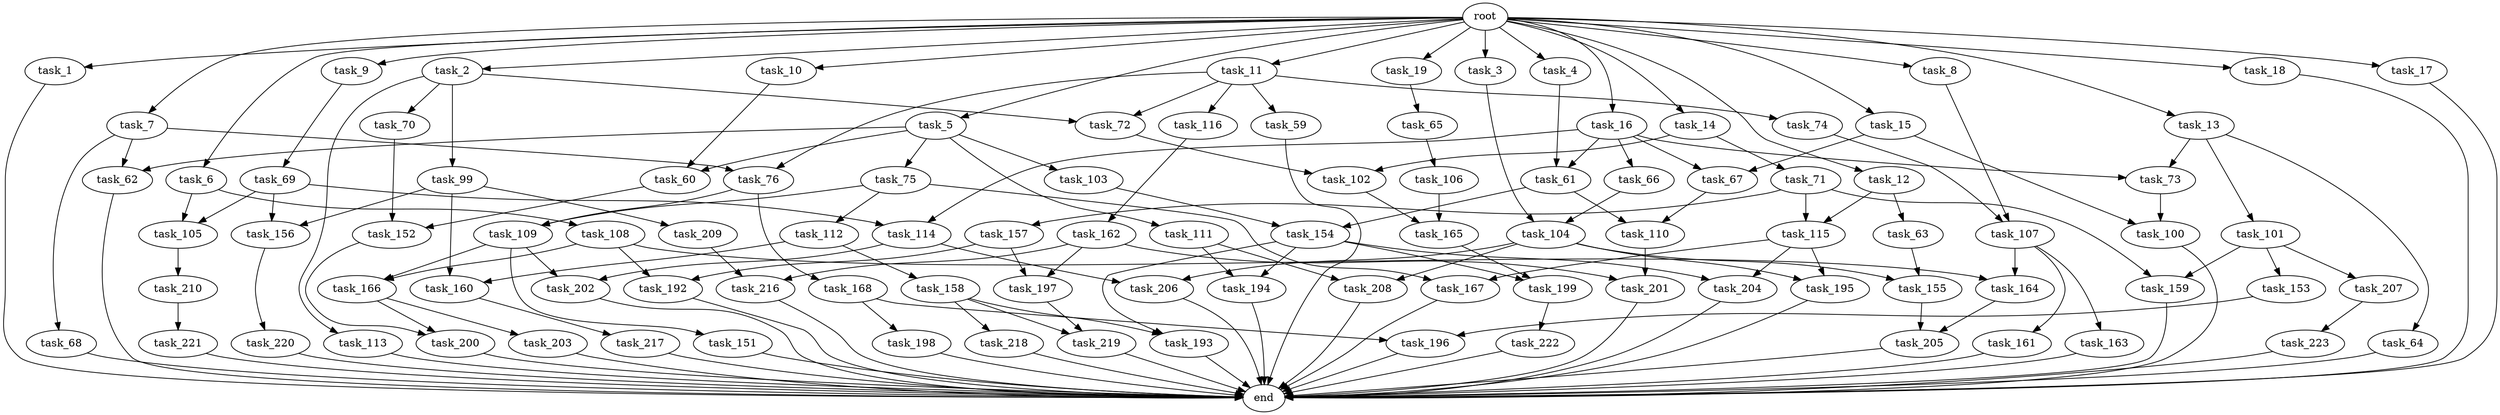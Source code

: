 digraph G {
  task_207 [size="695784701.952000"];
  task_192 [size="558345748.480000"];
  task_16 [size="1.024000"];
  task_168 [size="77309411.328000"];
  task_115 [size="171798691.840000"];
  task_158 [size="214748364.800000"];
  task_19 [size="1.024000"];
  task_12 [size="1.024000"];
  task_114 [size="558345748.480000"];
  task_102 [size="1116691496.960000"];
  task_11 [size="1.024000"];
  task_113 [size="77309411.328000"];
  task_60 [size="249108103.168000"];
  task_101 [size="695784701.952000"];
  task_104 [size="1168231104.512000"];
  task_162 [size="695784701.952000"];
  task_151 [size="695784701.952000"];
  task_62 [size="249108103.168000"];
  task_219 [size="627065225.216000"];
  task_107 [size="249108103.168000"];
  task_1 [size="1.024000"];
  task_108 [size="549755813.888000"];
  task_156 [size="996432412.672000"];
  task_218 [size="77309411.328000"];
  task_6 [size="1.024000"];
  task_72 [size="292057776.128000"];
  task_200 [size="455266533.376000"];
  task_5 [size="1.024000"];
  task_63 [size="34359738.368000"];
  task_217 [size="549755813.888000"];
  task_14 [size="1.024000"];
  root [size="0.000000"];
  task_202 [size="910533066.752000"];
  task_216 [size="154618822.656000"];
  task_99 [size="77309411.328000"];
  task_7 [size="1.024000"];
  task_74 [size="214748364.800000"];
  task_18 [size="1.024000"];
  task_220 [size="137438953.472000"];
  task_152 [size="687194767.360000"];
  task_106 [size="309237645.312000"];
  task_157 [size="137438953.472000"];
  task_198 [size="137438953.472000"];
  task_203 [size="420906795.008000"];
  task_155 [size="214748364.800000"];
  task_210 [size="77309411.328000"];
  task_195 [size="386547056.640000"];
  task_209 [size="858993459.200000"];
  task_110 [size="292057776.128000"];
  task_66 [size="420906795.008000"];
  task_4 [size="1.024000"];
  task_103 [size="34359738.368000"];
  task_159 [size="833223655.424000"];
  task_112 [size="77309411.328000"];
  task_199 [size="214748364.800000"];
  task_65 [size="34359738.368000"];
  task_208 [size="627065225.216000"];
  task_59 [size="214748364.800000"];
  task_76 [size="429496729.600000"];
  task_61 [size="1279900254.208000"];
  task_73 [size="1116691496.960000"];
  task_154 [size="154618822.656000"];
  task_10 [size="1.024000"];
  task_13 [size="1.024000"];
  task_163 [size="77309411.328000"];
  task_69 [size="77309411.328000"];
  task_223 [size="309237645.312000"];
  task_153 [size="695784701.952000"];
  task_75 [size="34359738.368000"];
  task_64 [size="695784701.952000"];
  task_15 [size="1.024000"];
  end [size="0.000000"];
  task_164 [size="214748364.800000"];
  task_167 [size="386547056.640000"];
  task_196 [size="352187318.272000"];
  task_70 [size="77309411.328000"];
  task_160 [size="1073741824.000000"];
  task_193 [size="214748364.800000"];
  task_3 [size="1.024000"];
  task_166 [size="833223655.424000"];
  task_71 [size="695784701.952000"];
  task_197 [size="498216206.336000"];
  task_105 [size="687194767.360000"];
  task_201 [size="386547056.640000"];
  task_194 [size="687194767.360000"];
  task_109 [size="154618822.656000"];
  task_8 [size="1.024000"];
  task_9 [size="1.024000"];
  task_2 [size="1.024000"];
  task_67 [size="841813590.016000"];
  task_161 [size="77309411.328000"];
  task_100 [size="1116691496.960000"];
  task_17 [size="1.024000"];
  task_204 [size="446676598.784000"];
  task_165 [size="1099511627.776000"];
  task_205 [size="171798691.840000"];
  task_116 [size="214748364.800000"];
  task_111 [size="34359738.368000"];
  task_222 [size="549755813.888000"];
  task_68 [size="214748364.800000"];
  task_221 [size="858993459.200000"];
  task_206 [size="292057776.128000"];

  task_207 -> task_223 [size="301989888.000000"];
  task_192 -> end [size="1.000000"];
  task_16 -> task_66 [size="411041792.000000"];
  task_16 -> task_61 [size="411041792.000000"];
  task_16 -> task_73 [size="411041792.000000"];
  task_16 -> task_67 [size="411041792.000000"];
  task_16 -> task_114 [size="411041792.000000"];
  task_168 -> task_198 [size="134217728.000000"];
  task_168 -> task_196 [size="134217728.000000"];
  task_115 -> task_195 [size="301989888.000000"];
  task_115 -> task_204 [size="301989888.000000"];
  task_115 -> task_167 [size="301989888.000000"];
  task_158 -> task_193 [size="75497472.000000"];
  task_158 -> task_219 [size="75497472.000000"];
  task_158 -> task_218 [size="75497472.000000"];
  task_19 -> task_65 [size="33554432.000000"];
  task_12 -> task_115 [size="33554432.000000"];
  task_12 -> task_63 [size="33554432.000000"];
  task_114 -> task_202 [size="209715200.000000"];
  task_114 -> task_206 [size="209715200.000000"];
  task_102 -> task_165 [size="536870912.000000"];
  task_11 -> task_74 [size="209715200.000000"];
  task_11 -> task_116 [size="209715200.000000"];
  task_11 -> task_59 [size="209715200.000000"];
  task_11 -> task_76 [size="209715200.000000"];
  task_11 -> task_72 [size="209715200.000000"];
  task_113 -> end [size="1.000000"];
  task_60 -> task_152 [size="536870912.000000"];
  task_101 -> task_159 [size="679477248.000000"];
  task_101 -> task_153 [size="679477248.000000"];
  task_101 -> task_207 [size="679477248.000000"];
  task_104 -> task_208 [size="75497472.000000"];
  task_104 -> task_155 [size="75497472.000000"];
  task_104 -> task_195 [size="75497472.000000"];
  task_104 -> task_206 [size="75497472.000000"];
  task_162 -> task_216 [size="75497472.000000"];
  task_162 -> task_197 [size="75497472.000000"];
  task_162 -> task_201 [size="75497472.000000"];
  task_151 -> end [size="1.000000"];
  task_62 -> end [size="1.000000"];
  task_219 -> end [size="1.000000"];
  task_107 -> task_163 [size="75497472.000000"];
  task_107 -> task_161 [size="75497472.000000"];
  task_107 -> task_164 [size="75497472.000000"];
  task_1 -> end [size="1.000000"];
  task_108 -> task_166 [size="134217728.000000"];
  task_108 -> task_164 [size="134217728.000000"];
  task_108 -> task_192 [size="134217728.000000"];
  task_156 -> task_220 [size="134217728.000000"];
  task_218 -> end [size="1.000000"];
  task_6 -> task_108 [size="536870912.000000"];
  task_6 -> task_105 [size="536870912.000000"];
  task_72 -> task_102 [size="411041792.000000"];
  task_200 -> end [size="1.000000"];
  task_5 -> task_111 [size="33554432.000000"];
  task_5 -> task_62 [size="33554432.000000"];
  task_5 -> task_75 [size="33554432.000000"];
  task_5 -> task_60 [size="33554432.000000"];
  task_5 -> task_103 [size="33554432.000000"];
  task_63 -> task_155 [size="134217728.000000"];
  task_217 -> end [size="1.000000"];
  task_14 -> task_71 [size="679477248.000000"];
  task_14 -> task_102 [size="679477248.000000"];
  root -> task_2 [size="1.000000"];
  root -> task_7 [size="1.000000"];
  root -> task_5 [size="1.000000"];
  root -> task_11 [size="1.000000"];
  root -> task_10 [size="1.000000"];
  root -> task_16 [size="1.000000"];
  root -> task_4 [size="1.000000"];
  root -> task_17 [size="1.000000"];
  root -> task_3 [size="1.000000"];
  root -> task_13 [size="1.000000"];
  root -> task_18 [size="1.000000"];
  root -> task_9 [size="1.000000"];
  root -> task_19 [size="1.000000"];
  root -> task_6 [size="1.000000"];
  root -> task_14 [size="1.000000"];
  root -> task_8 [size="1.000000"];
  root -> task_12 [size="1.000000"];
  root -> task_15 [size="1.000000"];
  root -> task_1 [size="1.000000"];
  task_202 -> end [size="1.000000"];
  task_216 -> end [size="1.000000"];
  task_99 -> task_209 [size="838860800.000000"];
  task_99 -> task_160 [size="838860800.000000"];
  task_99 -> task_156 [size="838860800.000000"];
  task_7 -> task_62 [size="209715200.000000"];
  task_7 -> task_76 [size="209715200.000000"];
  task_7 -> task_68 [size="209715200.000000"];
  task_74 -> task_107 [size="209715200.000000"];
  task_18 -> end [size="1.000000"];
  task_220 -> end [size="1.000000"];
  task_152 -> task_200 [size="33554432.000000"];
  task_106 -> task_165 [size="536870912.000000"];
  task_157 -> task_197 [size="411041792.000000"];
  task_157 -> task_192 [size="411041792.000000"];
  task_198 -> end [size="1.000000"];
  task_203 -> end [size="1.000000"];
  task_155 -> task_205 [size="33554432.000000"];
  task_210 -> task_221 [size="838860800.000000"];
  task_195 -> end [size="1.000000"];
  task_209 -> task_216 [size="75497472.000000"];
  task_110 -> task_201 [size="301989888.000000"];
  task_66 -> task_104 [size="301989888.000000"];
  task_4 -> task_61 [size="838860800.000000"];
  task_103 -> task_154 [size="75497472.000000"];
  task_159 -> end [size="1.000000"];
  task_112 -> task_160 [size="209715200.000000"];
  task_112 -> task_158 [size="209715200.000000"];
  task_199 -> task_222 [size="536870912.000000"];
  task_65 -> task_106 [size="301989888.000000"];
  task_208 -> end [size="1.000000"];
  task_59 -> end [size="1.000000"];
  task_76 -> task_168 [size="75497472.000000"];
  task_76 -> task_109 [size="75497472.000000"];
  task_61 -> task_154 [size="75497472.000000"];
  task_61 -> task_110 [size="75497472.000000"];
  task_73 -> task_100 [size="679477248.000000"];
  task_154 -> task_193 [size="134217728.000000"];
  task_154 -> task_194 [size="134217728.000000"];
  task_154 -> task_199 [size="134217728.000000"];
  task_154 -> task_204 [size="134217728.000000"];
  task_10 -> task_60 [size="209715200.000000"];
  task_13 -> task_64 [size="679477248.000000"];
  task_13 -> task_101 [size="679477248.000000"];
  task_13 -> task_73 [size="679477248.000000"];
  task_163 -> end [size="1.000000"];
  task_69 -> task_114 [size="134217728.000000"];
  task_69 -> task_105 [size="134217728.000000"];
  task_69 -> task_156 [size="134217728.000000"];
  task_223 -> end [size="1.000000"];
  task_153 -> task_196 [size="209715200.000000"];
  task_75 -> task_109 [size="75497472.000000"];
  task_75 -> task_167 [size="75497472.000000"];
  task_75 -> task_112 [size="75497472.000000"];
  task_64 -> end [size="1.000000"];
  task_15 -> task_100 [size="411041792.000000"];
  task_15 -> task_67 [size="411041792.000000"];
  task_164 -> task_205 [size="134217728.000000"];
  task_167 -> end [size="1.000000"];
  task_196 -> end [size="1.000000"];
  task_70 -> task_152 [size="134217728.000000"];
  task_160 -> task_217 [size="536870912.000000"];
  task_193 -> end [size="1.000000"];
  task_3 -> task_104 [size="838860800.000000"];
  task_166 -> task_200 [size="411041792.000000"];
  task_166 -> task_203 [size="411041792.000000"];
  task_71 -> task_159 [size="134217728.000000"];
  task_71 -> task_115 [size="134217728.000000"];
  task_71 -> task_157 [size="134217728.000000"];
  task_197 -> task_219 [size="536870912.000000"];
  task_105 -> task_210 [size="75497472.000000"];
  task_201 -> end [size="1.000000"];
  task_194 -> end [size="1.000000"];
  task_109 -> task_166 [size="679477248.000000"];
  task_109 -> task_202 [size="679477248.000000"];
  task_109 -> task_151 [size="679477248.000000"];
  task_8 -> task_107 [size="33554432.000000"];
  task_9 -> task_69 [size="75497472.000000"];
  task_2 -> task_70 [size="75497472.000000"];
  task_2 -> task_113 [size="75497472.000000"];
  task_2 -> task_99 [size="75497472.000000"];
  task_2 -> task_72 [size="75497472.000000"];
  task_67 -> task_110 [size="209715200.000000"];
  task_161 -> end [size="1.000000"];
  task_100 -> end [size="1.000000"];
  task_17 -> end [size="1.000000"];
  task_204 -> end [size="1.000000"];
  task_165 -> task_199 [size="75497472.000000"];
  task_205 -> end [size="1.000000"];
  task_116 -> task_162 [size="679477248.000000"];
  task_111 -> task_208 [size="536870912.000000"];
  task_111 -> task_194 [size="536870912.000000"];
  task_222 -> end [size="1.000000"];
  task_68 -> end [size="1.000000"];
  task_221 -> end [size="1.000000"];
  task_206 -> end [size="1.000000"];
}
